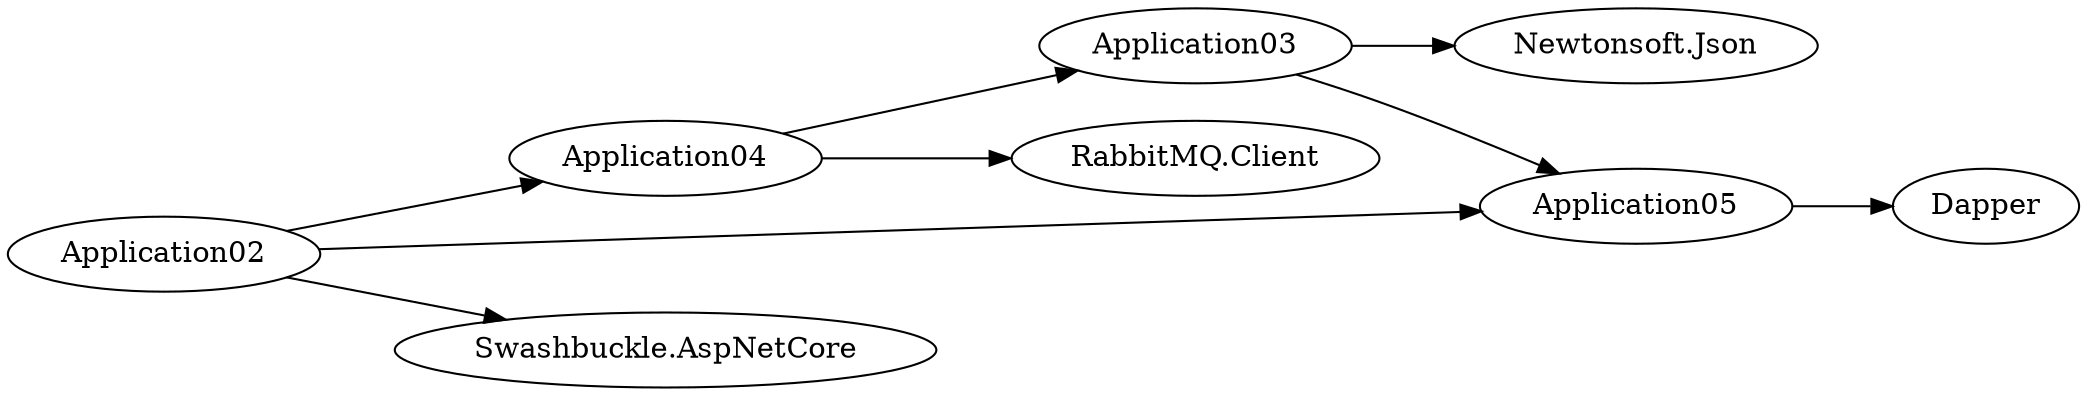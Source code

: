digraph Dependencies {
  rankdir=LR;
  "Application02" -> "Application04";
  "Application02" -> "Application05";
  "Application02" -> "Swashbuckle.AspNetCore";
  "Application03" -> "Application05";
  "Application03" -> "Newtonsoft.Json";
  "Application04" -> "Application03";
  "Application04" -> "RabbitMQ.Client";
  "Application05" -> "Dapper";
}
